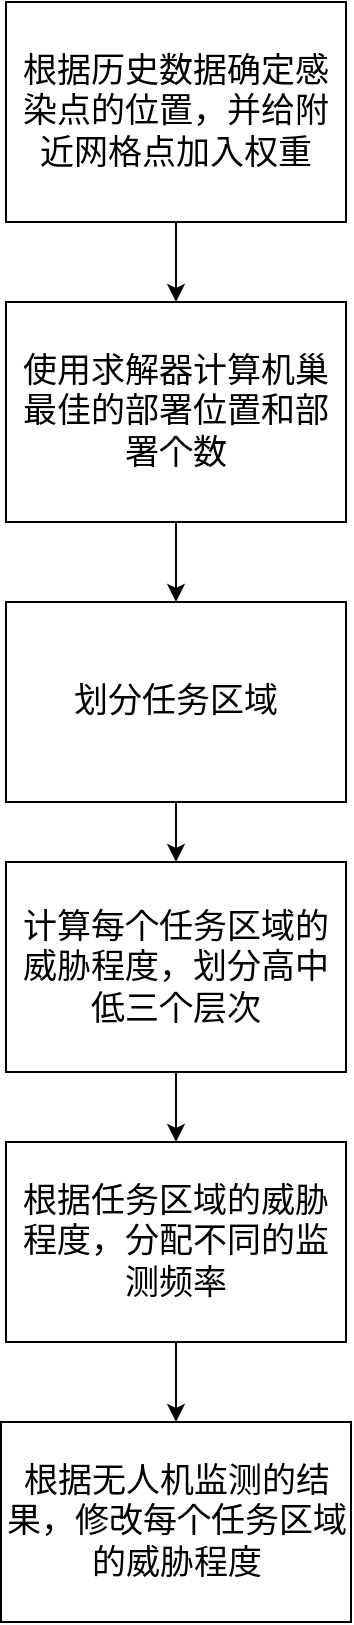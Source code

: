 <mxfile version="26.2.3">
  <diagram name="第 1 页" id="sqXLWVGCS-U0YZpSArBA">
    <mxGraphModel dx="1044" dy="543" grid="1" gridSize="10" guides="1" tooltips="1" connect="1" arrows="1" fold="1" page="1" pageScale="1" pageWidth="827" pageHeight="1169" math="0" shadow="0">
      <root>
        <mxCell id="0" />
        <mxCell id="1" parent="0" />
        <mxCell id="wTcxMaVYYzkBPHVMt9Zl-3" value="" style="edgeStyle=orthogonalEdgeStyle;rounded=0;orthogonalLoop=1;jettySize=auto;html=1;fontSize=17;" edge="1" parent="1" source="wTcxMaVYYzkBPHVMt9Zl-1" target="wTcxMaVYYzkBPHVMt9Zl-2">
          <mxGeometry relative="1" as="geometry" />
        </mxCell>
        <mxCell id="wTcxMaVYYzkBPHVMt9Zl-1" value="根据历史数据确定感染点的位置，并给附近网格点加入权重" style="rounded=0;whiteSpace=wrap;html=1;fontSize=17;" vertex="1" parent="1">
          <mxGeometry x="70" y="70" width="170" height="110" as="geometry" />
        </mxCell>
        <mxCell id="wTcxMaVYYzkBPHVMt9Zl-7" value="" style="edgeStyle=orthogonalEdgeStyle;rounded=0;orthogonalLoop=1;jettySize=auto;html=1;" edge="1" parent="1" source="wTcxMaVYYzkBPHVMt9Zl-2" target="wTcxMaVYYzkBPHVMt9Zl-6">
          <mxGeometry relative="1" as="geometry" />
        </mxCell>
        <mxCell id="wTcxMaVYYzkBPHVMt9Zl-2" value="使用求解器计算机巢最佳的部署位置和部署个数" style="whiteSpace=wrap;html=1;rounded=0;fontSize=17;" vertex="1" parent="1">
          <mxGeometry x="70" y="220" width="170" height="110" as="geometry" />
        </mxCell>
        <mxCell id="wTcxMaVYYzkBPHVMt9Zl-9" value="" style="edgeStyle=orthogonalEdgeStyle;rounded=0;orthogonalLoop=1;jettySize=auto;html=1;" edge="1" parent="1" source="wTcxMaVYYzkBPHVMt9Zl-6" target="wTcxMaVYYzkBPHVMt9Zl-8">
          <mxGeometry relative="1" as="geometry" />
        </mxCell>
        <mxCell id="wTcxMaVYYzkBPHVMt9Zl-6" value="划分任务区域" style="whiteSpace=wrap;html=1;fontSize=17;rounded=0;" vertex="1" parent="1">
          <mxGeometry x="70" y="370" width="170" height="100" as="geometry" />
        </mxCell>
        <mxCell id="wTcxMaVYYzkBPHVMt9Zl-11" value="" style="edgeStyle=orthogonalEdgeStyle;rounded=0;orthogonalLoop=1;jettySize=auto;html=1;" edge="1" parent="1" source="wTcxMaVYYzkBPHVMt9Zl-8" target="wTcxMaVYYzkBPHVMt9Zl-10">
          <mxGeometry relative="1" as="geometry" />
        </mxCell>
        <mxCell id="wTcxMaVYYzkBPHVMt9Zl-8" value="计算每个任务区域的威胁程度，划分高中低三个层次" style="whiteSpace=wrap;html=1;fontSize=17;rounded=0;" vertex="1" parent="1">
          <mxGeometry x="70" y="500" width="170" height="105" as="geometry" />
        </mxCell>
        <mxCell id="wTcxMaVYYzkBPHVMt9Zl-13" value="" style="edgeStyle=orthogonalEdgeStyle;rounded=0;orthogonalLoop=1;jettySize=auto;html=1;" edge="1" parent="1" source="wTcxMaVYYzkBPHVMt9Zl-10" target="wTcxMaVYYzkBPHVMt9Zl-12">
          <mxGeometry relative="1" as="geometry" />
        </mxCell>
        <mxCell id="wTcxMaVYYzkBPHVMt9Zl-10" value="根据任务区域的威胁程度，分配不同的监测频率" style="whiteSpace=wrap;html=1;fontSize=17;rounded=0;" vertex="1" parent="1">
          <mxGeometry x="70" y="640" width="170" height="100" as="geometry" />
        </mxCell>
        <mxCell id="wTcxMaVYYzkBPHVMt9Zl-12" value="根据无人机监测的结果，修改每个任务区域的威胁程度" style="whiteSpace=wrap;html=1;fontSize=17;rounded=0;" vertex="1" parent="1">
          <mxGeometry x="67.5" y="780" width="175" height="100" as="geometry" />
        </mxCell>
      </root>
    </mxGraphModel>
  </diagram>
</mxfile>
